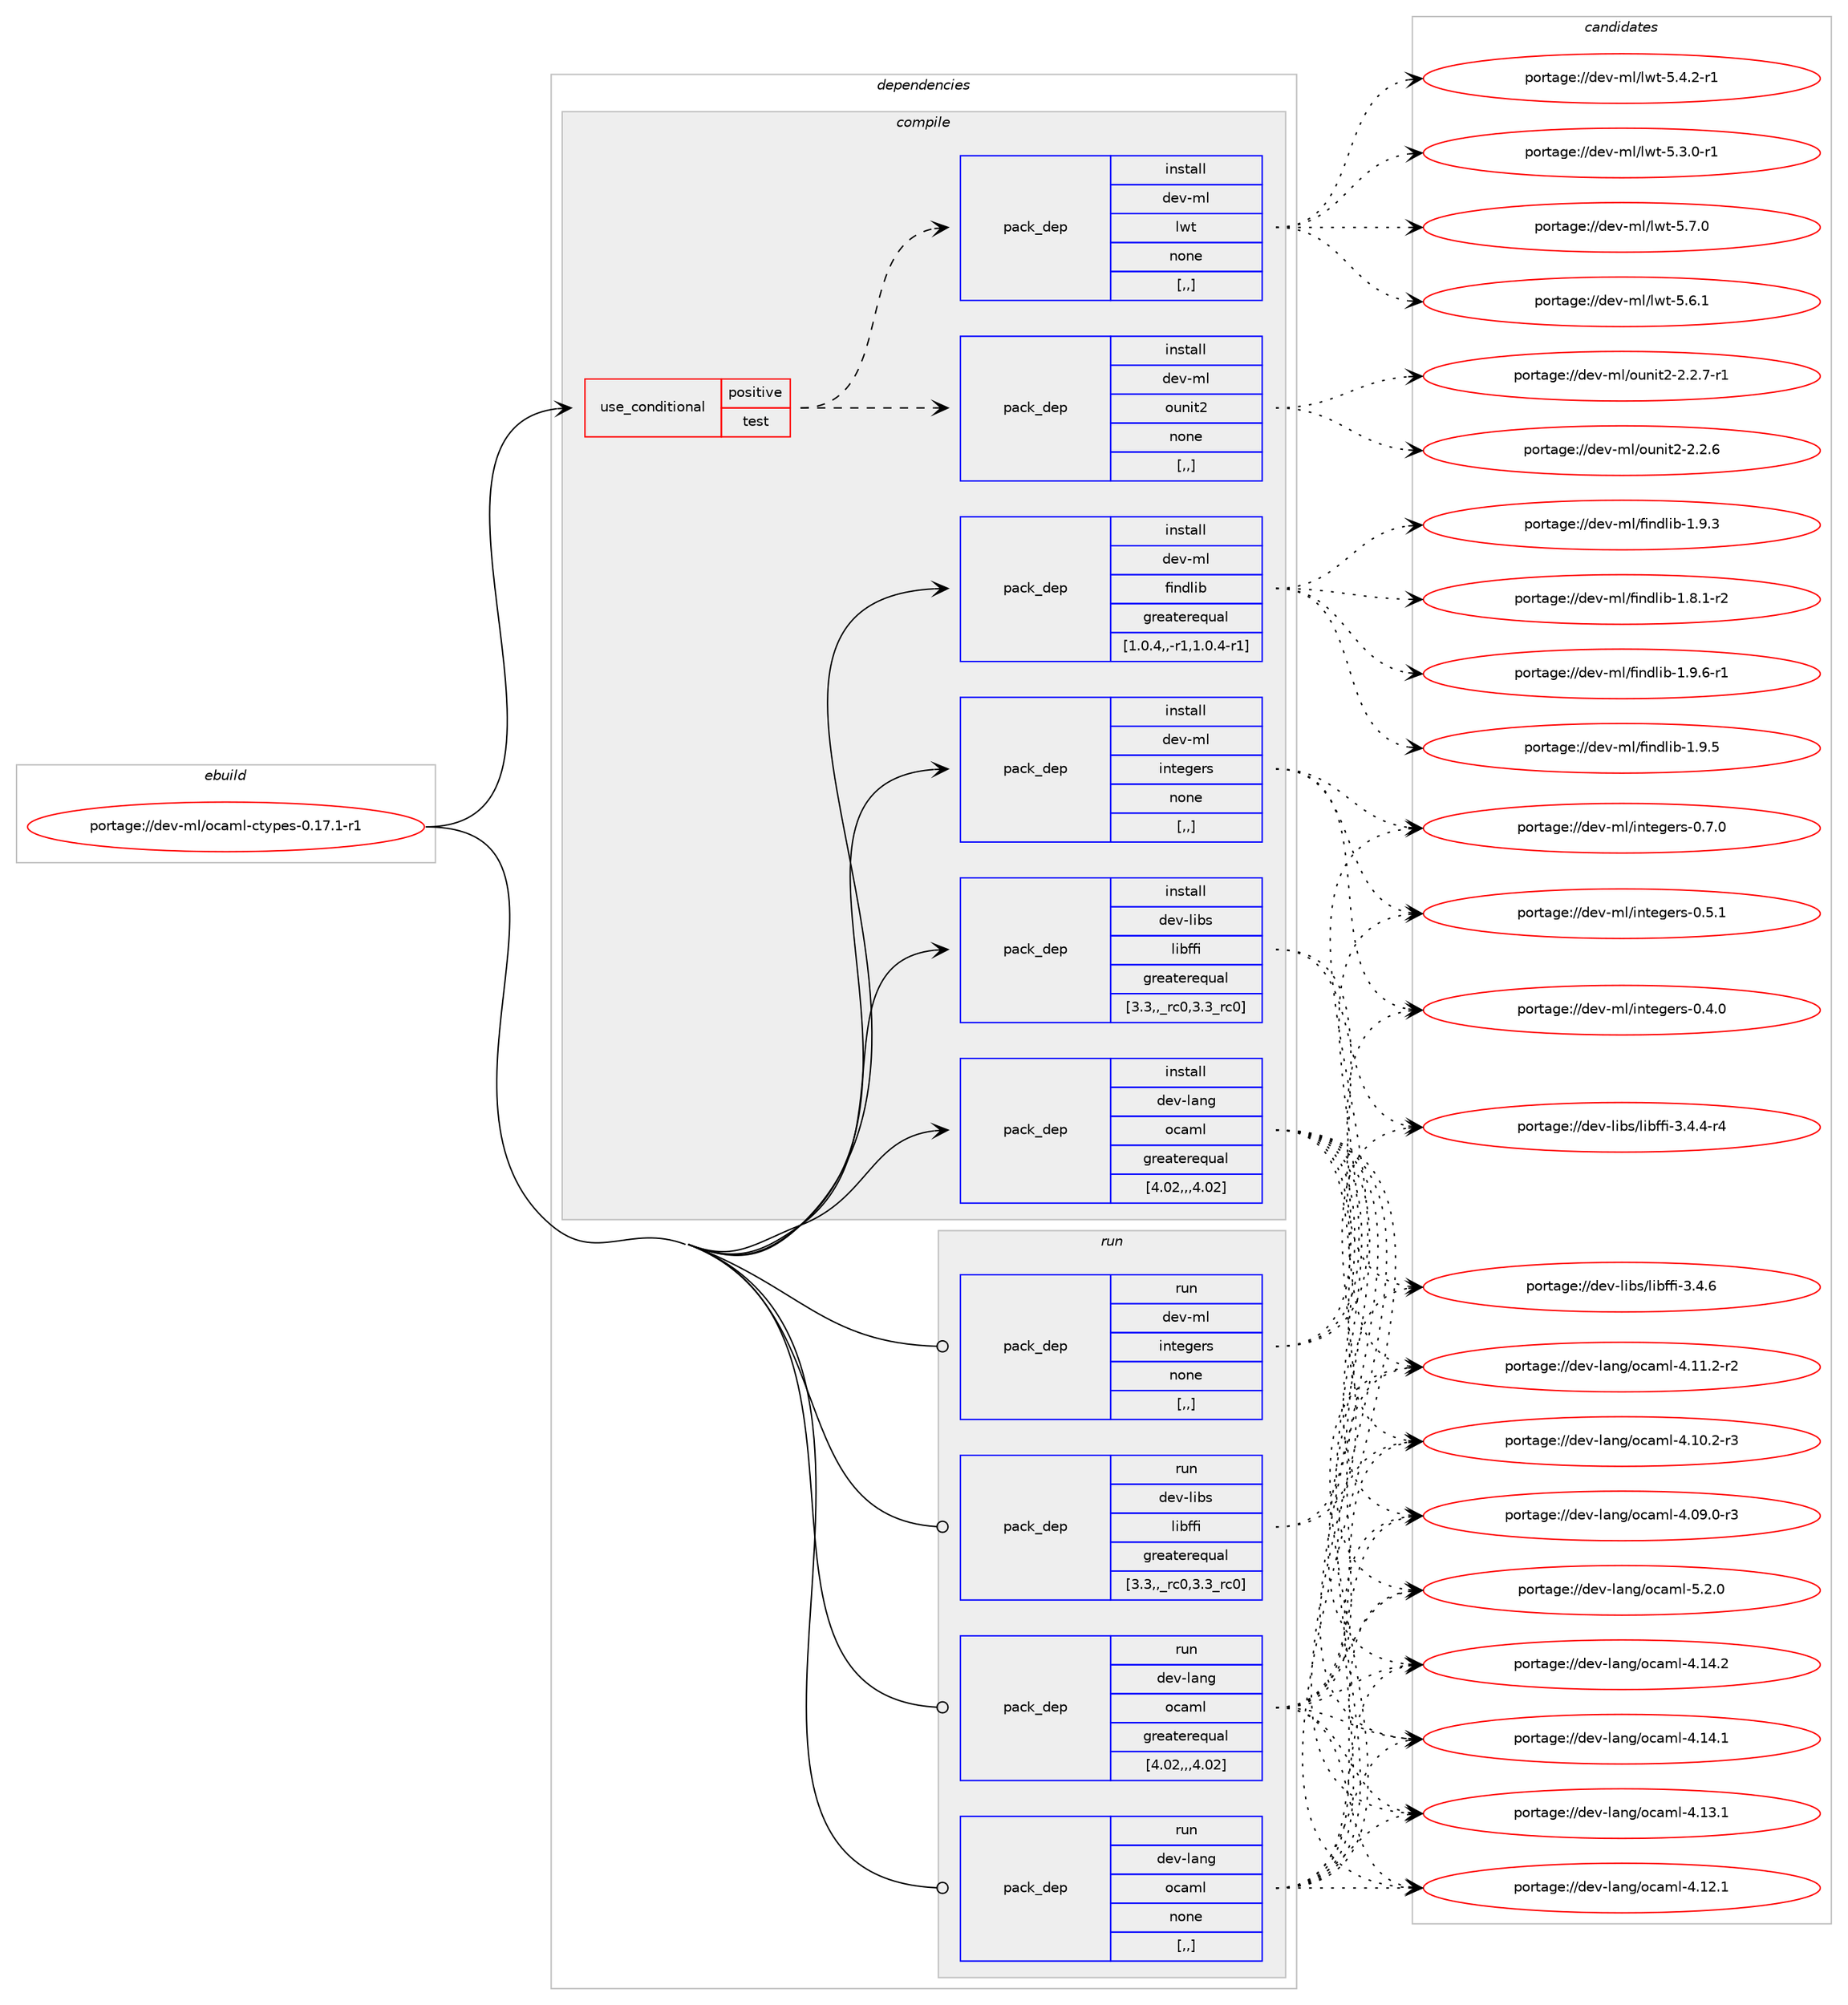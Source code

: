 digraph prolog {

# *************
# Graph options
# *************

newrank=true;
concentrate=true;
compound=true;
graph [rankdir=LR,fontname=Helvetica,fontsize=10,ranksep=1.5];#, ranksep=2.5, nodesep=0.2];
edge  [arrowhead=vee];
node  [fontname=Helvetica,fontsize=10];

# **********
# The ebuild
# **********

subgraph cluster_leftcol {
color=gray;
label=<<i>ebuild</i>>;
id [label="portage://dev-ml/ocaml-ctypes-0.17.1-r1", color=red, width=4, href="../dev-ml/ocaml-ctypes-0.17.1-r1.svg"];
}

# ****************
# The dependencies
# ****************

subgraph cluster_midcol {
color=gray;
label=<<i>dependencies</i>>;
subgraph cluster_compile {
fillcolor="#eeeeee";
style=filled;
label=<<i>compile</i>>;
subgraph cond29730 {
dependency121298 [label=<<TABLE BORDER="0" CELLBORDER="1" CELLSPACING="0" CELLPADDING="4"><TR><TD ROWSPAN="3" CELLPADDING="10">use_conditional</TD></TR><TR><TD>positive</TD></TR><TR><TD>test</TD></TR></TABLE>>, shape=none, color=red];
subgraph pack90367 {
dependency121299 [label=<<TABLE BORDER="0" CELLBORDER="1" CELLSPACING="0" CELLPADDING="4" WIDTH="220"><TR><TD ROWSPAN="6" CELLPADDING="30">pack_dep</TD></TR><TR><TD WIDTH="110">install</TD></TR><TR><TD>dev-ml</TD></TR><TR><TD>ounit2</TD></TR><TR><TD>none</TD></TR><TR><TD>[,,]</TD></TR></TABLE>>, shape=none, color=blue];
}
dependency121298:e -> dependency121299:w [weight=20,style="dashed",arrowhead="vee"];
subgraph pack90368 {
dependency121300 [label=<<TABLE BORDER="0" CELLBORDER="1" CELLSPACING="0" CELLPADDING="4" WIDTH="220"><TR><TD ROWSPAN="6" CELLPADDING="30">pack_dep</TD></TR><TR><TD WIDTH="110">install</TD></TR><TR><TD>dev-ml</TD></TR><TR><TD>lwt</TD></TR><TR><TD>none</TD></TR><TR><TD>[,,]</TD></TR></TABLE>>, shape=none, color=blue];
}
dependency121298:e -> dependency121300:w [weight=20,style="dashed",arrowhead="vee"];
}
id:e -> dependency121298:w [weight=20,style="solid",arrowhead="vee"];
subgraph pack90369 {
dependency121301 [label=<<TABLE BORDER="0" CELLBORDER="1" CELLSPACING="0" CELLPADDING="4" WIDTH="220"><TR><TD ROWSPAN="6" CELLPADDING="30">pack_dep</TD></TR><TR><TD WIDTH="110">install</TD></TR><TR><TD>dev-lang</TD></TR><TR><TD>ocaml</TD></TR><TR><TD>greaterequal</TD></TR><TR><TD>[4.02,,,4.02]</TD></TR></TABLE>>, shape=none, color=blue];
}
id:e -> dependency121301:w [weight=20,style="solid",arrowhead="vee"];
subgraph pack90370 {
dependency121302 [label=<<TABLE BORDER="0" CELLBORDER="1" CELLSPACING="0" CELLPADDING="4" WIDTH="220"><TR><TD ROWSPAN="6" CELLPADDING="30">pack_dep</TD></TR><TR><TD WIDTH="110">install</TD></TR><TR><TD>dev-libs</TD></TR><TR><TD>libffi</TD></TR><TR><TD>greaterequal</TD></TR><TR><TD>[3.3,,_rc0,3.3_rc0]</TD></TR></TABLE>>, shape=none, color=blue];
}
id:e -> dependency121302:w [weight=20,style="solid",arrowhead="vee"];
subgraph pack90371 {
dependency121303 [label=<<TABLE BORDER="0" CELLBORDER="1" CELLSPACING="0" CELLPADDING="4" WIDTH="220"><TR><TD ROWSPAN="6" CELLPADDING="30">pack_dep</TD></TR><TR><TD WIDTH="110">install</TD></TR><TR><TD>dev-ml</TD></TR><TR><TD>findlib</TD></TR><TR><TD>greaterequal</TD></TR><TR><TD>[1.0.4,,-r1,1.0.4-r1]</TD></TR></TABLE>>, shape=none, color=blue];
}
id:e -> dependency121303:w [weight=20,style="solid",arrowhead="vee"];
subgraph pack90372 {
dependency121304 [label=<<TABLE BORDER="0" CELLBORDER="1" CELLSPACING="0" CELLPADDING="4" WIDTH="220"><TR><TD ROWSPAN="6" CELLPADDING="30">pack_dep</TD></TR><TR><TD WIDTH="110">install</TD></TR><TR><TD>dev-ml</TD></TR><TR><TD>integers</TD></TR><TR><TD>none</TD></TR><TR><TD>[,,]</TD></TR></TABLE>>, shape=none, color=blue];
}
id:e -> dependency121304:w [weight=20,style="solid",arrowhead="vee"];
}
subgraph cluster_compileandrun {
fillcolor="#eeeeee";
style=filled;
label=<<i>compile and run</i>>;
}
subgraph cluster_run {
fillcolor="#eeeeee";
style=filled;
label=<<i>run</i>>;
subgraph pack90373 {
dependency121305 [label=<<TABLE BORDER="0" CELLBORDER="1" CELLSPACING="0" CELLPADDING="4" WIDTH="220"><TR><TD ROWSPAN="6" CELLPADDING="30">pack_dep</TD></TR><TR><TD WIDTH="110">run</TD></TR><TR><TD>dev-lang</TD></TR><TR><TD>ocaml</TD></TR><TR><TD>greaterequal</TD></TR><TR><TD>[4.02,,,4.02]</TD></TR></TABLE>>, shape=none, color=blue];
}
id:e -> dependency121305:w [weight=20,style="solid",arrowhead="odot"];
subgraph pack90374 {
dependency121306 [label=<<TABLE BORDER="0" CELLBORDER="1" CELLSPACING="0" CELLPADDING="4" WIDTH="220"><TR><TD ROWSPAN="6" CELLPADDING="30">pack_dep</TD></TR><TR><TD WIDTH="110">run</TD></TR><TR><TD>dev-lang</TD></TR><TR><TD>ocaml</TD></TR><TR><TD>none</TD></TR><TR><TD>[,,]</TD></TR></TABLE>>, shape=none, color=blue];
}
id:e -> dependency121306:w [weight=20,style="solid",arrowhead="odot"];
subgraph pack90375 {
dependency121307 [label=<<TABLE BORDER="0" CELLBORDER="1" CELLSPACING="0" CELLPADDING="4" WIDTH="220"><TR><TD ROWSPAN="6" CELLPADDING="30">pack_dep</TD></TR><TR><TD WIDTH="110">run</TD></TR><TR><TD>dev-libs</TD></TR><TR><TD>libffi</TD></TR><TR><TD>greaterequal</TD></TR><TR><TD>[3.3,,_rc0,3.3_rc0]</TD></TR></TABLE>>, shape=none, color=blue];
}
id:e -> dependency121307:w [weight=20,style="solid",arrowhead="odot"];
subgraph pack90376 {
dependency121308 [label=<<TABLE BORDER="0" CELLBORDER="1" CELLSPACING="0" CELLPADDING="4" WIDTH="220"><TR><TD ROWSPAN="6" CELLPADDING="30">pack_dep</TD></TR><TR><TD WIDTH="110">run</TD></TR><TR><TD>dev-ml</TD></TR><TR><TD>integers</TD></TR><TR><TD>none</TD></TR><TR><TD>[,,]</TD></TR></TABLE>>, shape=none, color=blue];
}
id:e -> dependency121308:w [weight=20,style="solid",arrowhead="odot"];
}
}

# **************
# The candidates
# **************

subgraph cluster_choices {
rank=same;
color=gray;
label=<<i>candidates</i>>;

subgraph choice90367 {
color=black;
nodesep=1;
choice1001011184510910847111117110105116504550465046554511449 [label="portage://dev-ml/ounit2-2.2.7-r1", color=red, width=4,href="../dev-ml/ounit2-2.2.7-r1.svg"];
choice100101118451091084711111711010511650455046504654 [label="portage://dev-ml/ounit2-2.2.6", color=red, width=4,href="../dev-ml/ounit2-2.2.6.svg"];
dependency121299:e -> choice1001011184510910847111117110105116504550465046554511449:w [style=dotted,weight="100"];
dependency121299:e -> choice100101118451091084711111711010511650455046504654:w [style=dotted,weight="100"];
}
subgraph choice90368 {
color=black;
nodesep=1;
choice1001011184510910847108119116455346554648 [label="portage://dev-ml/lwt-5.7.0", color=red, width=4,href="../dev-ml/lwt-5.7.0.svg"];
choice1001011184510910847108119116455346544649 [label="portage://dev-ml/lwt-5.6.1", color=red, width=4,href="../dev-ml/lwt-5.6.1.svg"];
choice10010111845109108471081191164553465246504511449 [label="portage://dev-ml/lwt-5.4.2-r1", color=red, width=4,href="../dev-ml/lwt-5.4.2-r1.svg"];
choice10010111845109108471081191164553465146484511449 [label="portage://dev-ml/lwt-5.3.0-r1", color=red, width=4,href="../dev-ml/lwt-5.3.0-r1.svg"];
dependency121300:e -> choice1001011184510910847108119116455346554648:w [style=dotted,weight="100"];
dependency121300:e -> choice1001011184510910847108119116455346544649:w [style=dotted,weight="100"];
dependency121300:e -> choice10010111845109108471081191164553465246504511449:w [style=dotted,weight="100"];
dependency121300:e -> choice10010111845109108471081191164553465146484511449:w [style=dotted,weight="100"];
}
subgraph choice90369 {
color=black;
nodesep=1;
choice1001011184510897110103471119997109108455346504648 [label="portage://dev-lang/ocaml-5.2.0", color=red, width=4,href="../dev-lang/ocaml-5.2.0.svg"];
choice100101118451089711010347111999710910845524649524650 [label="portage://dev-lang/ocaml-4.14.2", color=red, width=4,href="../dev-lang/ocaml-4.14.2.svg"];
choice100101118451089711010347111999710910845524649524649 [label="portage://dev-lang/ocaml-4.14.1", color=red, width=4,href="../dev-lang/ocaml-4.14.1.svg"];
choice100101118451089711010347111999710910845524649514649 [label="portage://dev-lang/ocaml-4.13.1", color=red, width=4,href="../dev-lang/ocaml-4.13.1.svg"];
choice100101118451089711010347111999710910845524649504649 [label="portage://dev-lang/ocaml-4.12.1", color=red, width=4,href="../dev-lang/ocaml-4.12.1.svg"];
choice1001011184510897110103471119997109108455246494946504511450 [label="portage://dev-lang/ocaml-4.11.2-r2", color=red, width=4,href="../dev-lang/ocaml-4.11.2-r2.svg"];
choice1001011184510897110103471119997109108455246494846504511451 [label="portage://dev-lang/ocaml-4.10.2-r3", color=red, width=4,href="../dev-lang/ocaml-4.10.2-r3.svg"];
choice1001011184510897110103471119997109108455246485746484511451 [label="portage://dev-lang/ocaml-4.09.0-r3", color=red, width=4,href="../dev-lang/ocaml-4.09.0-r3.svg"];
dependency121301:e -> choice1001011184510897110103471119997109108455346504648:w [style=dotted,weight="100"];
dependency121301:e -> choice100101118451089711010347111999710910845524649524650:w [style=dotted,weight="100"];
dependency121301:e -> choice100101118451089711010347111999710910845524649524649:w [style=dotted,weight="100"];
dependency121301:e -> choice100101118451089711010347111999710910845524649514649:w [style=dotted,weight="100"];
dependency121301:e -> choice100101118451089711010347111999710910845524649504649:w [style=dotted,weight="100"];
dependency121301:e -> choice1001011184510897110103471119997109108455246494946504511450:w [style=dotted,weight="100"];
dependency121301:e -> choice1001011184510897110103471119997109108455246494846504511451:w [style=dotted,weight="100"];
dependency121301:e -> choice1001011184510897110103471119997109108455246485746484511451:w [style=dotted,weight="100"];
}
subgraph choice90370 {
color=black;
nodesep=1;
choice10010111845108105981154710810598102102105455146524654 [label="portage://dev-libs/libffi-3.4.6", color=red, width=4,href="../dev-libs/libffi-3.4.6.svg"];
choice100101118451081059811547108105981021021054551465246524511452 [label="portage://dev-libs/libffi-3.4.4-r4", color=red, width=4,href="../dev-libs/libffi-3.4.4-r4.svg"];
dependency121302:e -> choice10010111845108105981154710810598102102105455146524654:w [style=dotted,weight="100"];
dependency121302:e -> choice100101118451081059811547108105981021021054551465246524511452:w [style=dotted,weight="100"];
}
subgraph choice90371 {
color=black;
nodesep=1;
choice1001011184510910847102105110100108105984549465746544511449 [label="portage://dev-ml/findlib-1.9.6-r1", color=red, width=4,href="../dev-ml/findlib-1.9.6-r1.svg"];
choice100101118451091084710210511010010810598454946574653 [label="portage://dev-ml/findlib-1.9.5", color=red, width=4,href="../dev-ml/findlib-1.9.5.svg"];
choice100101118451091084710210511010010810598454946574651 [label="portage://dev-ml/findlib-1.9.3", color=red, width=4,href="../dev-ml/findlib-1.9.3.svg"];
choice1001011184510910847102105110100108105984549465646494511450 [label="portage://dev-ml/findlib-1.8.1-r2", color=red, width=4,href="../dev-ml/findlib-1.8.1-r2.svg"];
dependency121303:e -> choice1001011184510910847102105110100108105984549465746544511449:w [style=dotted,weight="100"];
dependency121303:e -> choice100101118451091084710210511010010810598454946574653:w [style=dotted,weight="100"];
dependency121303:e -> choice100101118451091084710210511010010810598454946574651:w [style=dotted,weight="100"];
dependency121303:e -> choice1001011184510910847102105110100108105984549465646494511450:w [style=dotted,weight="100"];
}
subgraph choice90372 {
color=black;
nodesep=1;
choice1001011184510910847105110116101103101114115454846554648 [label="portage://dev-ml/integers-0.7.0", color=red, width=4,href="../dev-ml/integers-0.7.0.svg"];
choice1001011184510910847105110116101103101114115454846534649 [label="portage://dev-ml/integers-0.5.1", color=red, width=4,href="../dev-ml/integers-0.5.1.svg"];
choice1001011184510910847105110116101103101114115454846524648 [label="portage://dev-ml/integers-0.4.0", color=red, width=4,href="../dev-ml/integers-0.4.0.svg"];
dependency121304:e -> choice1001011184510910847105110116101103101114115454846554648:w [style=dotted,weight="100"];
dependency121304:e -> choice1001011184510910847105110116101103101114115454846534649:w [style=dotted,weight="100"];
dependency121304:e -> choice1001011184510910847105110116101103101114115454846524648:w [style=dotted,weight="100"];
}
subgraph choice90373 {
color=black;
nodesep=1;
choice1001011184510897110103471119997109108455346504648 [label="portage://dev-lang/ocaml-5.2.0", color=red, width=4,href="../dev-lang/ocaml-5.2.0.svg"];
choice100101118451089711010347111999710910845524649524650 [label="portage://dev-lang/ocaml-4.14.2", color=red, width=4,href="../dev-lang/ocaml-4.14.2.svg"];
choice100101118451089711010347111999710910845524649524649 [label="portage://dev-lang/ocaml-4.14.1", color=red, width=4,href="../dev-lang/ocaml-4.14.1.svg"];
choice100101118451089711010347111999710910845524649514649 [label="portage://dev-lang/ocaml-4.13.1", color=red, width=4,href="../dev-lang/ocaml-4.13.1.svg"];
choice100101118451089711010347111999710910845524649504649 [label="portage://dev-lang/ocaml-4.12.1", color=red, width=4,href="../dev-lang/ocaml-4.12.1.svg"];
choice1001011184510897110103471119997109108455246494946504511450 [label="portage://dev-lang/ocaml-4.11.2-r2", color=red, width=4,href="../dev-lang/ocaml-4.11.2-r2.svg"];
choice1001011184510897110103471119997109108455246494846504511451 [label="portage://dev-lang/ocaml-4.10.2-r3", color=red, width=4,href="../dev-lang/ocaml-4.10.2-r3.svg"];
choice1001011184510897110103471119997109108455246485746484511451 [label="portage://dev-lang/ocaml-4.09.0-r3", color=red, width=4,href="../dev-lang/ocaml-4.09.0-r3.svg"];
dependency121305:e -> choice1001011184510897110103471119997109108455346504648:w [style=dotted,weight="100"];
dependency121305:e -> choice100101118451089711010347111999710910845524649524650:w [style=dotted,weight="100"];
dependency121305:e -> choice100101118451089711010347111999710910845524649524649:w [style=dotted,weight="100"];
dependency121305:e -> choice100101118451089711010347111999710910845524649514649:w [style=dotted,weight="100"];
dependency121305:e -> choice100101118451089711010347111999710910845524649504649:w [style=dotted,weight="100"];
dependency121305:e -> choice1001011184510897110103471119997109108455246494946504511450:w [style=dotted,weight="100"];
dependency121305:e -> choice1001011184510897110103471119997109108455246494846504511451:w [style=dotted,weight="100"];
dependency121305:e -> choice1001011184510897110103471119997109108455246485746484511451:w [style=dotted,weight="100"];
}
subgraph choice90374 {
color=black;
nodesep=1;
choice1001011184510897110103471119997109108455346504648 [label="portage://dev-lang/ocaml-5.2.0", color=red, width=4,href="../dev-lang/ocaml-5.2.0.svg"];
choice100101118451089711010347111999710910845524649524650 [label="portage://dev-lang/ocaml-4.14.2", color=red, width=4,href="../dev-lang/ocaml-4.14.2.svg"];
choice100101118451089711010347111999710910845524649524649 [label="portage://dev-lang/ocaml-4.14.1", color=red, width=4,href="../dev-lang/ocaml-4.14.1.svg"];
choice100101118451089711010347111999710910845524649514649 [label="portage://dev-lang/ocaml-4.13.1", color=red, width=4,href="../dev-lang/ocaml-4.13.1.svg"];
choice100101118451089711010347111999710910845524649504649 [label="portage://dev-lang/ocaml-4.12.1", color=red, width=4,href="../dev-lang/ocaml-4.12.1.svg"];
choice1001011184510897110103471119997109108455246494946504511450 [label="portage://dev-lang/ocaml-4.11.2-r2", color=red, width=4,href="../dev-lang/ocaml-4.11.2-r2.svg"];
choice1001011184510897110103471119997109108455246494846504511451 [label="portage://dev-lang/ocaml-4.10.2-r3", color=red, width=4,href="../dev-lang/ocaml-4.10.2-r3.svg"];
choice1001011184510897110103471119997109108455246485746484511451 [label="portage://dev-lang/ocaml-4.09.0-r3", color=red, width=4,href="../dev-lang/ocaml-4.09.0-r3.svg"];
dependency121306:e -> choice1001011184510897110103471119997109108455346504648:w [style=dotted,weight="100"];
dependency121306:e -> choice100101118451089711010347111999710910845524649524650:w [style=dotted,weight="100"];
dependency121306:e -> choice100101118451089711010347111999710910845524649524649:w [style=dotted,weight="100"];
dependency121306:e -> choice100101118451089711010347111999710910845524649514649:w [style=dotted,weight="100"];
dependency121306:e -> choice100101118451089711010347111999710910845524649504649:w [style=dotted,weight="100"];
dependency121306:e -> choice1001011184510897110103471119997109108455246494946504511450:w [style=dotted,weight="100"];
dependency121306:e -> choice1001011184510897110103471119997109108455246494846504511451:w [style=dotted,weight="100"];
dependency121306:e -> choice1001011184510897110103471119997109108455246485746484511451:w [style=dotted,weight="100"];
}
subgraph choice90375 {
color=black;
nodesep=1;
choice10010111845108105981154710810598102102105455146524654 [label="portage://dev-libs/libffi-3.4.6", color=red, width=4,href="../dev-libs/libffi-3.4.6.svg"];
choice100101118451081059811547108105981021021054551465246524511452 [label="portage://dev-libs/libffi-3.4.4-r4", color=red, width=4,href="../dev-libs/libffi-3.4.4-r4.svg"];
dependency121307:e -> choice10010111845108105981154710810598102102105455146524654:w [style=dotted,weight="100"];
dependency121307:e -> choice100101118451081059811547108105981021021054551465246524511452:w [style=dotted,weight="100"];
}
subgraph choice90376 {
color=black;
nodesep=1;
choice1001011184510910847105110116101103101114115454846554648 [label="portage://dev-ml/integers-0.7.0", color=red, width=4,href="../dev-ml/integers-0.7.0.svg"];
choice1001011184510910847105110116101103101114115454846534649 [label="portage://dev-ml/integers-0.5.1", color=red, width=4,href="../dev-ml/integers-0.5.1.svg"];
choice1001011184510910847105110116101103101114115454846524648 [label="portage://dev-ml/integers-0.4.0", color=red, width=4,href="../dev-ml/integers-0.4.0.svg"];
dependency121308:e -> choice1001011184510910847105110116101103101114115454846554648:w [style=dotted,weight="100"];
dependency121308:e -> choice1001011184510910847105110116101103101114115454846534649:w [style=dotted,weight="100"];
dependency121308:e -> choice1001011184510910847105110116101103101114115454846524648:w [style=dotted,weight="100"];
}
}

}
